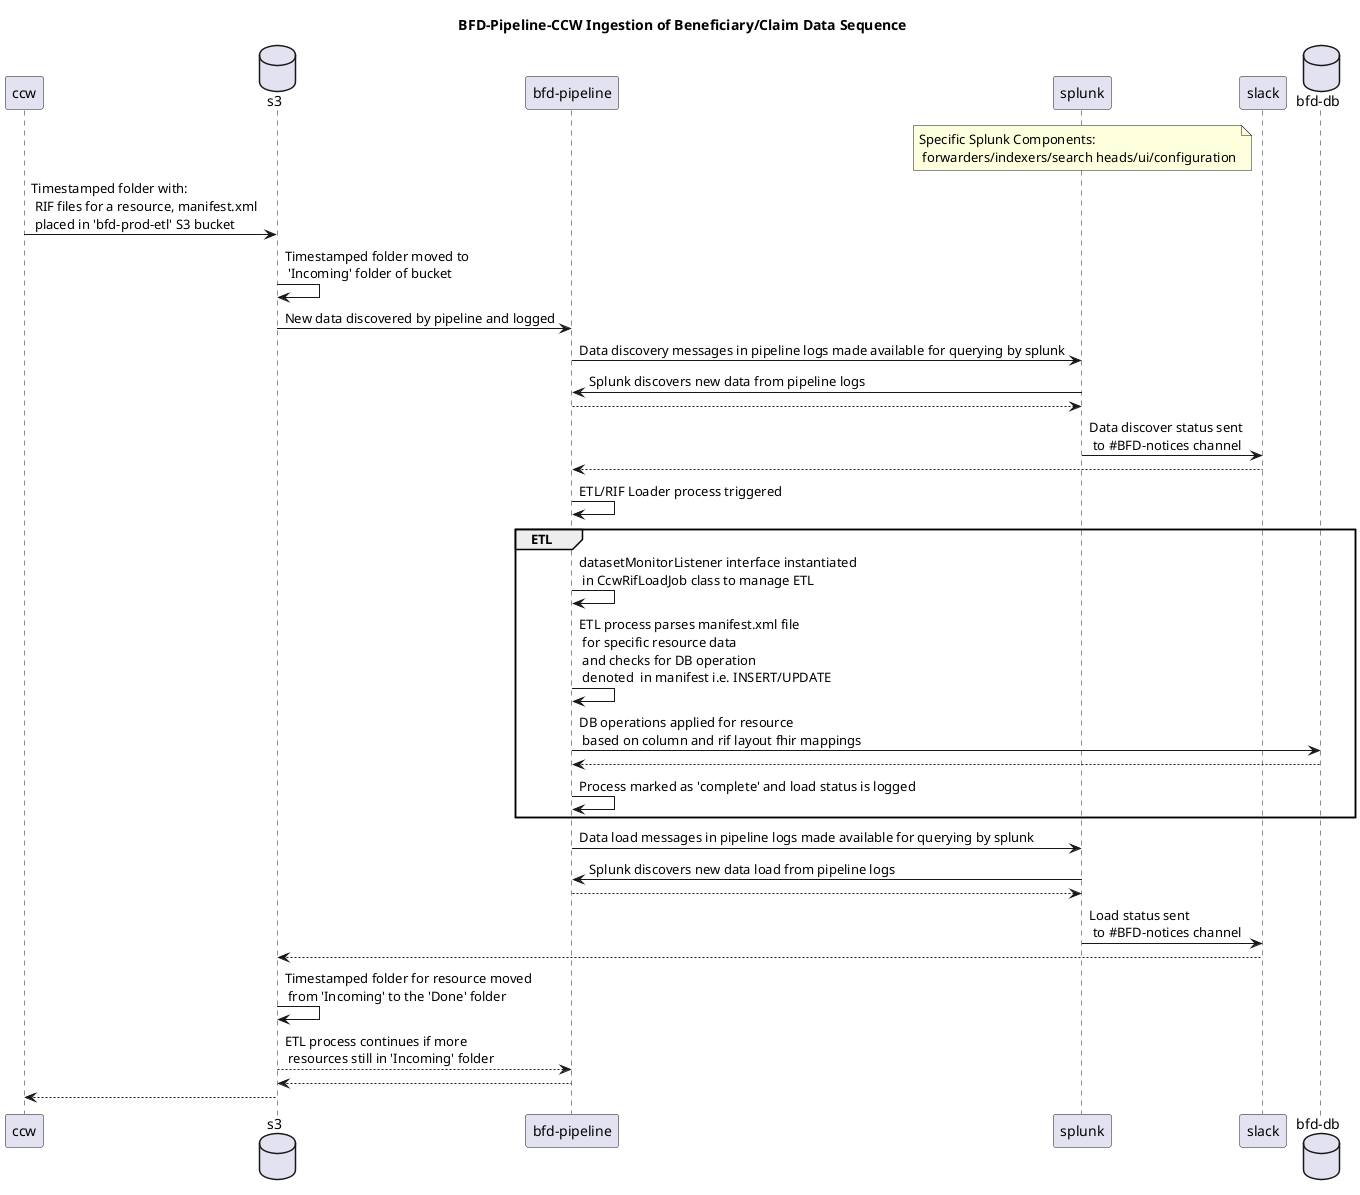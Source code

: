 @startuml
title BFD-Pipeline-CCW Ingestion of Beneficiary/Claim Data Sequence
participant ccw
database s3
participant "bfd-pipeline"
participant splunk
note over splunk: Specific Splunk Components: \n forwarders/indexers/search heads/ui/configuration
participant slack
database "bfd-db"
ccw -> s3: Timestamped folder with: \n RIF files for a resource, manifest.xml \n placed in 'bfd-prod-etl' S3 bucket  
s3 -> s3: Timestamped folder moved to \n 'Incoming' folder of bucket
s3 -> "bfd-pipeline": New data discovered by pipeline and logged
"bfd-pipeline" -> splunk: Data discovery messages in pipeline logs made available for querying by splunk
splunk -> "bfd-pipeline": Splunk discovers new data from pipeline logs
"bfd-pipeline" --> splunk
splunk -> slack: Data discover status sent \n to #BFD-notices channel
slack --> "bfd-pipeline" 
"bfd-pipeline" -> "bfd-pipeline": ETL/RIF Loader process triggered
group ETL
"bfd-pipeline" -> "bfd-pipeline": datasetMonitorListener interface instantiated \n in CcwRifLoadJob class to manage ETL
"bfd-pipeline" -> "bfd-pipeline": ETL process parses manifest.xml file \n for specific resource data \n and checks for DB operation \n denoted  in manifest i.e. INSERT/UPDATE
"bfd-pipeline" -> "bfd-db": DB operations applied for resource \n based on column and rif layout fhir mappings
"bfd-db" --> "bfd-pipeline"
"bfd-pipeline" -> "bfd-pipeline": Process marked as 'complete' and load status is logged
end
"bfd-pipeline" -> splunk: Data load messages in pipeline logs made available for querying by splunk
splunk -> "bfd-pipeline": Splunk discovers new data load from pipeline logs
"bfd-pipeline" --> splunk
splunk -> slack: Load status sent \n to #BFD-notices channel
slack --> s3
s3 -> s3: Timestamped folder for resource moved \n from 'Incoming' to the 'Done' folder
s3 --> "bfd-pipeline": ETL process continues if more \n resources still in 'Incoming' folder
"bfd-pipeline" --> s3
s3--> ccw
@enduml

